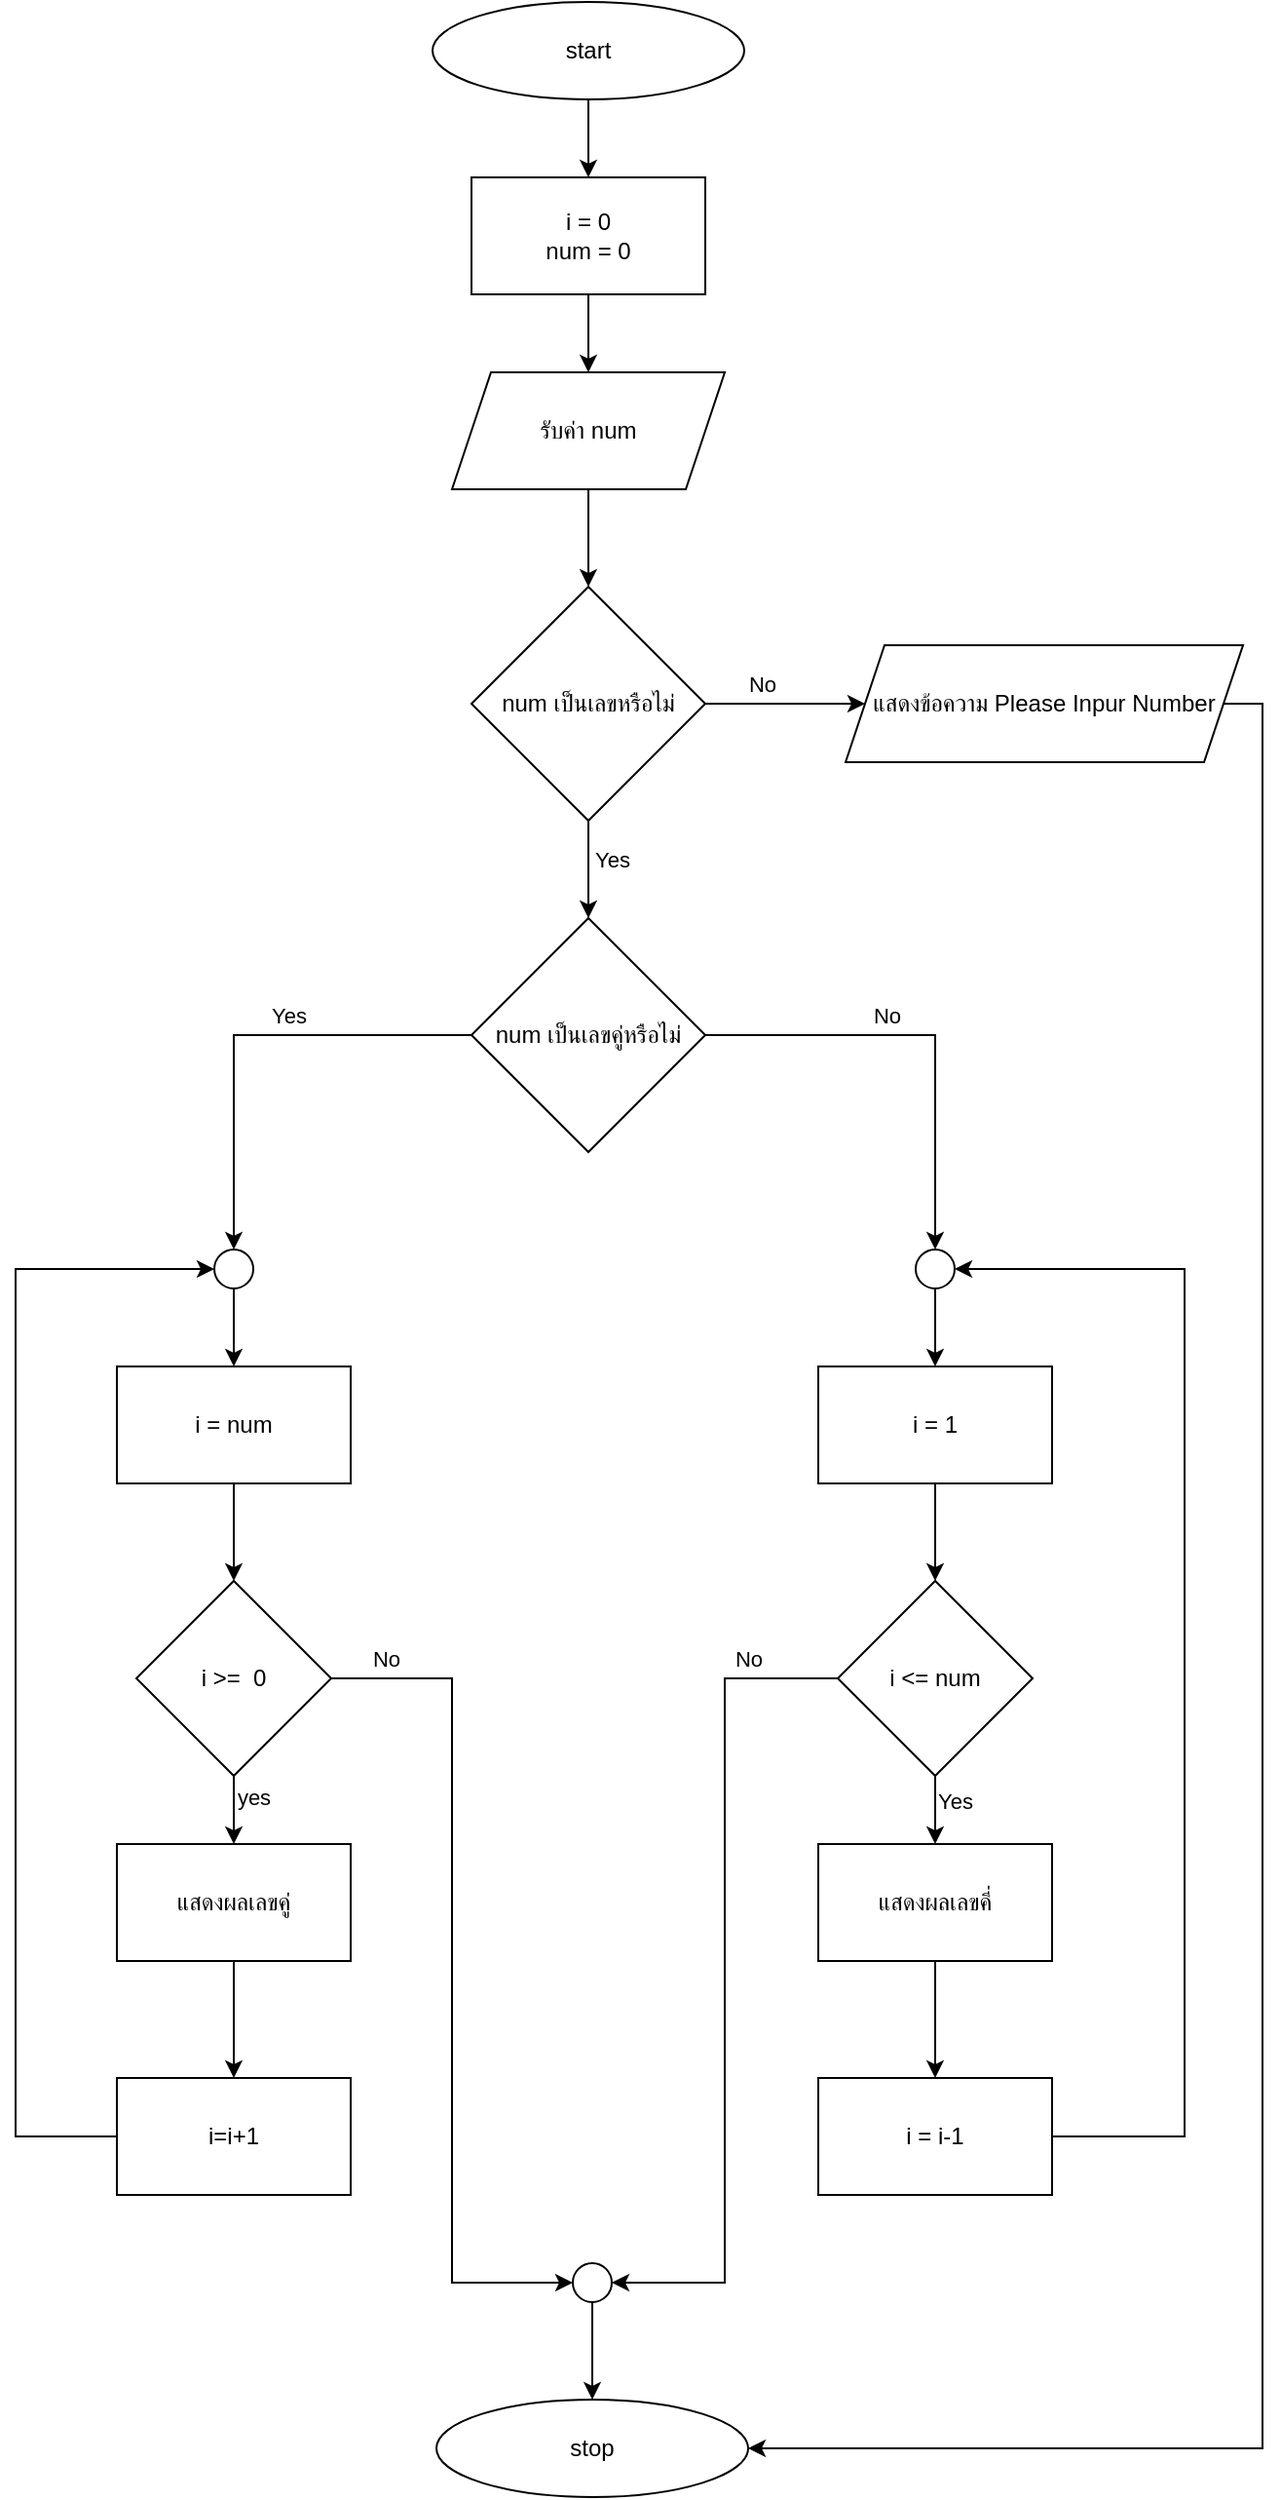 <mxfile version="28.0.6">
  <diagram name="หน้า-1" id="7g2SptYuAfCmTbNNXR84">
    <mxGraphModel dx="1895" dy="1084" grid="1" gridSize="10" guides="1" tooltips="1" connect="1" arrows="1" fold="1" page="1" pageScale="1" pageWidth="827" pageHeight="1169" math="0" shadow="0">
      <root>
        <mxCell id="0" />
        <mxCell id="1" parent="0" />
        <mxCell id="pLkJqQcugyq7eT38Im6s-19" value="" style="edgeStyle=orthogonalEdgeStyle;rounded=0;orthogonalLoop=1;jettySize=auto;html=1;" edge="1" parent="1" source="pLkJqQcugyq7eT38Im6s-1" target="pLkJqQcugyq7eT38Im6s-2">
          <mxGeometry relative="1" as="geometry" />
        </mxCell>
        <mxCell id="pLkJqQcugyq7eT38Im6s-1" value="start" style="ellipse;whiteSpace=wrap;html=1;" vertex="1" parent="1">
          <mxGeometry x="334" y="40" width="160" height="50" as="geometry" />
        </mxCell>
        <mxCell id="pLkJqQcugyq7eT38Im6s-21" value="" style="edgeStyle=orthogonalEdgeStyle;rounded=0;orthogonalLoop=1;jettySize=auto;html=1;" edge="1" parent="1" source="pLkJqQcugyq7eT38Im6s-2" target="pLkJqQcugyq7eT38Im6s-3">
          <mxGeometry relative="1" as="geometry" />
        </mxCell>
        <mxCell id="pLkJqQcugyq7eT38Im6s-2" value="i = 0&lt;div&gt;num = 0&lt;/div&gt;" style="rounded=0;whiteSpace=wrap;html=1;" vertex="1" parent="1">
          <mxGeometry x="354" y="130" width="120" height="60" as="geometry" />
        </mxCell>
        <mxCell id="pLkJqQcugyq7eT38Im6s-59" value="" style="edgeStyle=orthogonalEdgeStyle;rounded=0;orthogonalLoop=1;jettySize=auto;html=1;" edge="1" parent="1" source="pLkJqQcugyq7eT38Im6s-3" target="pLkJqQcugyq7eT38Im6s-58">
          <mxGeometry relative="1" as="geometry" />
        </mxCell>
        <mxCell id="pLkJqQcugyq7eT38Im6s-3" value="รับค่า num" style="shape=parallelogram;perimeter=parallelogramPerimeter;whiteSpace=wrap;html=1;fixedSize=1;" vertex="1" parent="1">
          <mxGeometry x="344" y="230" width="140" height="60" as="geometry" />
        </mxCell>
        <mxCell id="pLkJqQcugyq7eT38Im6s-65" style="edgeStyle=orthogonalEdgeStyle;rounded=0;orthogonalLoop=1;jettySize=auto;html=1;entryX=0.5;entryY=0;entryDx=0;entryDy=0;" edge="1" parent="1" source="pLkJqQcugyq7eT38Im6s-4" target="pLkJqQcugyq7eT38Im6s-33">
          <mxGeometry relative="1" as="geometry" />
        </mxCell>
        <mxCell id="pLkJqQcugyq7eT38Im6s-67" value="Yes" style="edgeLabel;html=1;align=center;verticalAlign=middle;resizable=0;points=[];" vertex="1" connectable="0" parent="pLkJqQcugyq7eT38Im6s-65">
          <mxGeometry x="-0.119" y="1" relative="1" as="geometry">
            <mxPoint x="8" y="-11" as="offset" />
          </mxGeometry>
        </mxCell>
        <mxCell id="pLkJqQcugyq7eT38Im6s-66" style="edgeStyle=orthogonalEdgeStyle;rounded=0;orthogonalLoop=1;jettySize=auto;html=1;entryX=0.5;entryY=0;entryDx=0;entryDy=0;" edge="1" parent="1" source="pLkJqQcugyq7eT38Im6s-4" target="pLkJqQcugyq7eT38Im6s-34">
          <mxGeometry relative="1" as="geometry" />
        </mxCell>
        <mxCell id="pLkJqQcugyq7eT38Im6s-68" value="No" style="edgeLabel;html=1;align=center;verticalAlign=middle;resizable=0;points=[];" vertex="1" connectable="0" parent="pLkJqQcugyq7eT38Im6s-66">
          <mxGeometry x="-0.186" y="2" relative="1" as="geometry">
            <mxPoint y="-8" as="offset" />
          </mxGeometry>
        </mxCell>
        <mxCell id="pLkJqQcugyq7eT38Im6s-4" value="num เป็นเลขคู่หรือไม่" style="rhombus;whiteSpace=wrap;html=1;" vertex="1" parent="1">
          <mxGeometry x="354" y="510" width="120" height="120" as="geometry" />
        </mxCell>
        <mxCell id="pLkJqQcugyq7eT38Im6s-74" value="" style="edgeStyle=orthogonalEdgeStyle;rounded=0;orthogonalLoop=1;jettySize=auto;html=1;" edge="1" parent="1" source="pLkJqQcugyq7eT38Im6s-5" target="pLkJqQcugyq7eT38Im6s-8">
          <mxGeometry relative="1" as="geometry" />
        </mxCell>
        <mxCell id="pLkJqQcugyq7eT38Im6s-83" value="yes" style="edgeLabel;html=1;align=center;verticalAlign=middle;resizable=0;points=[];" vertex="1" connectable="0" parent="pLkJqQcugyq7eT38Im6s-74">
          <mxGeometry x="0.218" y="2" relative="1" as="geometry">
            <mxPoint x="8" y="-7" as="offset" />
          </mxGeometry>
        </mxCell>
        <mxCell id="pLkJqQcugyq7eT38Im6s-80" style="edgeStyle=orthogonalEdgeStyle;rounded=0;orthogonalLoop=1;jettySize=auto;html=1;entryX=0;entryY=0.5;entryDx=0;entryDy=0;" edge="1" parent="1" source="pLkJqQcugyq7eT38Im6s-5" target="pLkJqQcugyq7eT38Im6s-15">
          <mxGeometry relative="1" as="geometry" />
        </mxCell>
        <mxCell id="pLkJqQcugyq7eT38Im6s-84" value="No" style="edgeLabel;html=1;align=center;verticalAlign=middle;resizable=0;points=[];" vertex="1" connectable="0" parent="pLkJqQcugyq7eT38Im6s-80">
          <mxGeometry x="-0.889" y="1" relative="1" as="geometry">
            <mxPoint x="4" y="-9" as="offset" />
          </mxGeometry>
        </mxCell>
        <mxCell id="pLkJqQcugyq7eT38Im6s-5" value="i &amp;gt;=&amp;nbsp; 0" style="rhombus;whiteSpace=wrap;html=1;" vertex="1" parent="1">
          <mxGeometry x="182" y="850" width="100" height="100" as="geometry" />
        </mxCell>
        <mxCell id="pLkJqQcugyq7eT38Im6s-78" style="edgeStyle=orthogonalEdgeStyle;rounded=0;orthogonalLoop=1;jettySize=auto;html=1;entryX=0;entryY=0.5;entryDx=0;entryDy=0;" edge="1" parent="1" source="pLkJqQcugyq7eT38Im6s-6" target="pLkJqQcugyq7eT38Im6s-33">
          <mxGeometry relative="1" as="geometry">
            <Array as="points">
              <mxPoint x="120" y="1135" />
              <mxPoint x="120" y="690" />
            </Array>
          </mxGeometry>
        </mxCell>
        <mxCell id="pLkJqQcugyq7eT38Im6s-6" value="i=i+1" style="rounded=0;whiteSpace=wrap;html=1;" vertex="1" parent="1">
          <mxGeometry x="172" y="1105" width="120" height="60" as="geometry" />
        </mxCell>
        <mxCell id="pLkJqQcugyq7eT38Im6s-75" value="" style="edgeStyle=orthogonalEdgeStyle;rounded=0;orthogonalLoop=1;jettySize=auto;html=1;" edge="1" parent="1" source="pLkJqQcugyq7eT38Im6s-8" target="pLkJqQcugyq7eT38Im6s-6">
          <mxGeometry relative="1" as="geometry" />
        </mxCell>
        <mxCell id="pLkJqQcugyq7eT38Im6s-8" value="แสดงผลเลขคู่" style="rounded=0;whiteSpace=wrap;html=1;" vertex="1" parent="1">
          <mxGeometry x="172" y="985" width="120" height="60" as="geometry" />
        </mxCell>
        <mxCell id="pLkJqQcugyq7eT38Im6s-76" value="" style="edgeStyle=orthogonalEdgeStyle;rounded=0;orthogonalLoop=1;jettySize=auto;html=1;" edge="1" parent="1" source="pLkJqQcugyq7eT38Im6s-9" target="pLkJqQcugyq7eT38Im6s-11">
          <mxGeometry relative="1" as="geometry" />
        </mxCell>
        <mxCell id="pLkJqQcugyq7eT38Im6s-86" value="Yes" style="edgeLabel;html=1;align=center;verticalAlign=middle;resizable=0;points=[];" vertex="1" connectable="0" parent="pLkJqQcugyq7eT38Im6s-76">
          <mxGeometry x="-0.449" y="1" relative="1" as="geometry">
            <mxPoint x="9" as="offset" />
          </mxGeometry>
        </mxCell>
        <mxCell id="pLkJqQcugyq7eT38Im6s-81" style="edgeStyle=orthogonalEdgeStyle;rounded=0;orthogonalLoop=1;jettySize=auto;html=1;entryX=1;entryY=0.5;entryDx=0;entryDy=0;" edge="1" parent="1" source="pLkJqQcugyq7eT38Im6s-9" target="pLkJqQcugyq7eT38Im6s-15">
          <mxGeometry relative="1" as="geometry" />
        </mxCell>
        <mxCell id="pLkJqQcugyq7eT38Im6s-85" value="No" style="edgeLabel;html=1;align=center;verticalAlign=middle;resizable=0;points=[];" vertex="1" connectable="0" parent="pLkJqQcugyq7eT38Im6s-81">
          <mxGeometry x="-0.793" y="-1" relative="1" as="geometry">
            <mxPoint x="-2" y="-9" as="offset" />
          </mxGeometry>
        </mxCell>
        <mxCell id="pLkJqQcugyq7eT38Im6s-9" value="i &amp;lt;= num" style="rhombus;whiteSpace=wrap;html=1;" vertex="1" parent="1">
          <mxGeometry x="542" y="850" width="100" height="100" as="geometry" />
        </mxCell>
        <mxCell id="pLkJqQcugyq7eT38Im6s-79" style="edgeStyle=orthogonalEdgeStyle;rounded=0;orthogonalLoop=1;jettySize=auto;html=1;entryX=1;entryY=0.5;entryDx=0;entryDy=0;" edge="1" parent="1" source="pLkJqQcugyq7eT38Im6s-10" target="pLkJqQcugyq7eT38Im6s-34">
          <mxGeometry relative="1" as="geometry">
            <Array as="points">
              <mxPoint x="720" y="1135" />
              <mxPoint x="720" y="690" />
            </Array>
          </mxGeometry>
        </mxCell>
        <mxCell id="pLkJqQcugyq7eT38Im6s-10" value="i = i-1" style="rounded=0;whiteSpace=wrap;html=1;" vertex="1" parent="1">
          <mxGeometry x="532" y="1105" width="120" height="60" as="geometry" />
        </mxCell>
        <mxCell id="pLkJqQcugyq7eT38Im6s-77" value="" style="edgeStyle=orthogonalEdgeStyle;rounded=0;orthogonalLoop=1;jettySize=auto;html=1;" edge="1" parent="1" source="pLkJqQcugyq7eT38Im6s-11" target="pLkJqQcugyq7eT38Im6s-10">
          <mxGeometry relative="1" as="geometry" />
        </mxCell>
        <mxCell id="pLkJqQcugyq7eT38Im6s-11" value="แสดงผลเลขคี่" style="rounded=0;whiteSpace=wrap;html=1;" vertex="1" parent="1">
          <mxGeometry x="532" y="985" width="120" height="60" as="geometry" />
        </mxCell>
        <mxCell id="pLkJqQcugyq7eT38Im6s-14" value="stop" style="ellipse;whiteSpace=wrap;html=1;" vertex="1" parent="1">
          <mxGeometry x="336" y="1270" width="160" height="50" as="geometry" />
        </mxCell>
        <mxCell id="pLkJqQcugyq7eT38Im6s-47" value="" style="edgeStyle=orthogonalEdgeStyle;rounded=0;orthogonalLoop=1;jettySize=auto;html=1;" edge="1" parent="1" source="pLkJqQcugyq7eT38Im6s-15" target="pLkJqQcugyq7eT38Im6s-14">
          <mxGeometry relative="1" as="geometry" />
        </mxCell>
        <mxCell id="pLkJqQcugyq7eT38Im6s-15" value="" style="ellipse;whiteSpace=wrap;html=1;aspect=fixed;" vertex="1" parent="1">
          <mxGeometry x="406" y="1200" width="20" height="20" as="geometry" />
        </mxCell>
        <mxCell id="pLkJqQcugyq7eT38Im6s-69" value="" style="edgeStyle=orthogonalEdgeStyle;rounded=0;orthogonalLoop=1;jettySize=auto;html=1;" edge="1" parent="1" source="pLkJqQcugyq7eT38Im6s-33" target="pLkJqQcugyq7eT38Im6s-54">
          <mxGeometry relative="1" as="geometry" />
        </mxCell>
        <mxCell id="pLkJqQcugyq7eT38Im6s-33" value="" style="ellipse;whiteSpace=wrap;html=1;aspect=fixed;" vertex="1" parent="1">
          <mxGeometry x="222" y="680" width="20" height="20" as="geometry" />
        </mxCell>
        <mxCell id="pLkJqQcugyq7eT38Im6s-70" value="" style="edgeStyle=orthogonalEdgeStyle;rounded=0;orthogonalLoop=1;jettySize=auto;html=1;" edge="1" parent="1" source="pLkJqQcugyq7eT38Im6s-34" target="pLkJqQcugyq7eT38Im6s-55">
          <mxGeometry relative="1" as="geometry" />
        </mxCell>
        <mxCell id="pLkJqQcugyq7eT38Im6s-34" value="" style="ellipse;whiteSpace=wrap;html=1;aspect=fixed;" vertex="1" parent="1">
          <mxGeometry x="582" y="680" width="20" height="20" as="geometry" />
        </mxCell>
        <mxCell id="pLkJqQcugyq7eT38Im6s-71" value="" style="edgeStyle=orthogonalEdgeStyle;rounded=0;orthogonalLoop=1;jettySize=auto;html=1;" edge="1" parent="1" source="pLkJqQcugyq7eT38Im6s-54">
          <mxGeometry relative="1" as="geometry">
            <mxPoint x="232" y="850" as="targetPoint" />
          </mxGeometry>
        </mxCell>
        <mxCell id="pLkJqQcugyq7eT38Im6s-54" value="i = num" style="rounded=0;whiteSpace=wrap;html=1;" vertex="1" parent="1">
          <mxGeometry x="172" y="740" width="120" height="60" as="geometry" />
        </mxCell>
        <mxCell id="pLkJqQcugyq7eT38Im6s-72" value="" style="edgeStyle=orthogonalEdgeStyle;rounded=0;orthogonalLoop=1;jettySize=auto;html=1;" edge="1" parent="1" source="pLkJqQcugyq7eT38Im6s-55" target="pLkJqQcugyq7eT38Im6s-9">
          <mxGeometry relative="1" as="geometry" />
        </mxCell>
        <mxCell id="pLkJqQcugyq7eT38Im6s-55" value="i = 1" style="rounded=0;whiteSpace=wrap;html=1;" vertex="1" parent="1">
          <mxGeometry x="532" y="740" width="120" height="60" as="geometry" />
        </mxCell>
        <mxCell id="pLkJqQcugyq7eT38Im6s-60" value="" style="edgeStyle=orthogonalEdgeStyle;rounded=0;orthogonalLoop=1;jettySize=auto;html=1;" edge="1" parent="1" source="pLkJqQcugyq7eT38Im6s-58" target="pLkJqQcugyq7eT38Im6s-4">
          <mxGeometry relative="1" as="geometry" />
        </mxCell>
        <mxCell id="pLkJqQcugyq7eT38Im6s-64" value="Yes" style="edgeLabel;html=1;align=center;verticalAlign=middle;resizable=0;points=[];" vertex="1" connectable="0" parent="pLkJqQcugyq7eT38Im6s-60">
          <mxGeometry x="-0.224" y="1" relative="1" as="geometry">
            <mxPoint x="11" as="offset" />
          </mxGeometry>
        </mxCell>
        <mxCell id="pLkJqQcugyq7eT38Im6s-62" value="" style="edgeStyle=orthogonalEdgeStyle;rounded=0;orthogonalLoop=1;jettySize=auto;html=1;" edge="1" parent="1" source="pLkJqQcugyq7eT38Im6s-58" target="pLkJqQcugyq7eT38Im6s-61">
          <mxGeometry relative="1" as="geometry" />
        </mxCell>
        <mxCell id="pLkJqQcugyq7eT38Im6s-63" value="No" style="edgeLabel;html=1;align=center;verticalAlign=middle;resizable=0;points=[];" vertex="1" connectable="0" parent="pLkJqQcugyq7eT38Im6s-62">
          <mxGeometry x="-0.298" y="3" relative="1" as="geometry">
            <mxPoint y="-7" as="offset" />
          </mxGeometry>
        </mxCell>
        <mxCell id="pLkJqQcugyq7eT38Im6s-58" value="num เป็นเลขหรือไม่" style="rhombus;whiteSpace=wrap;html=1;" vertex="1" parent="1">
          <mxGeometry x="354" y="340" width="120" height="120" as="geometry" />
        </mxCell>
        <mxCell id="pLkJqQcugyq7eT38Im6s-88" style="edgeStyle=orthogonalEdgeStyle;rounded=0;orthogonalLoop=1;jettySize=auto;html=1;entryX=1;entryY=0.5;entryDx=0;entryDy=0;" edge="1" parent="1" source="pLkJqQcugyq7eT38Im6s-61" target="pLkJqQcugyq7eT38Im6s-14">
          <mxGeometry relative="1" as="geometry">
            <Array as="points">
              <mxPoint x="760" y="400" />
              <mxPoint x="760" y="1295" />
            </Array>
          </mxGeometry>
        </mxCell>
        <mxCell id="pLkJqQcugyq7eT38Im6s-61" value="&lt;font&gt;แสดงข้อความ Please Inpur Number&lt;/font&gt;" style="shape=parallelogram;perimeter=parallelogramPerimeter;whiteSpace=wrap;html=1;fixedSize=1;" vertex="1" parent="1">
          <mxGeometry x="546" y="370" width="204" height="60" as="geometry" />
        </mxCell>
      </root>
    </mxGraphModel>
  </diagram>
</mxfile>
